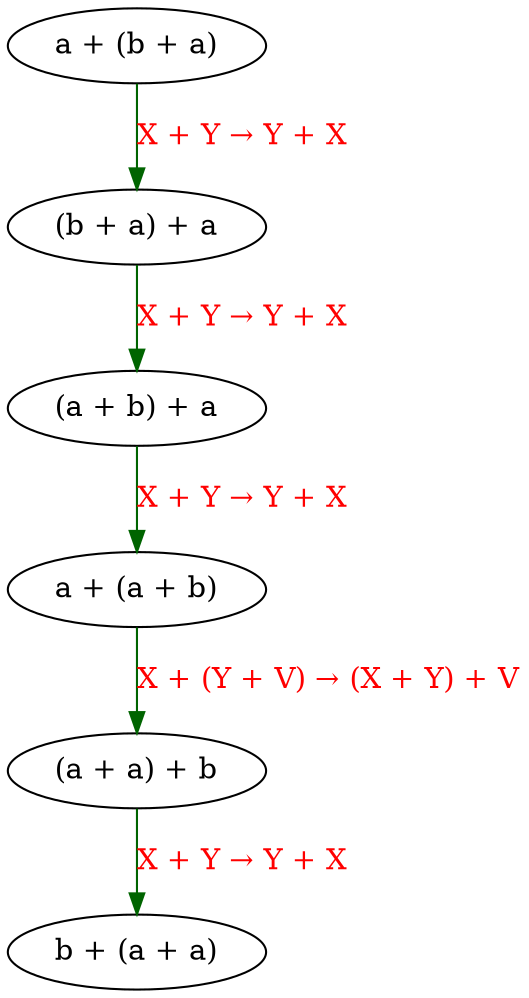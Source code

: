 digraph Rest {
	node1965856476122958072 [label="(a + a) + b"
style="solid"
color="black"];
	node395452190856367902 [label="a + (b + a)"
style="solid"
color="black"];
	node4057641492128129176 [label="b + (a + a)"
style="solid"
color="black"];
	node5711026612259959650 [label="(a + b) + a"
style="solid"
color="black"];
	node7558324749595465086 [label="a + (a + b)"
style="solid"
color="black"];
	node7615478634354157966 [label="(b + a) + a"
style="solid"
color="black"];

	node1965856476122958072 -> node4057641492128129176 [label = <<font color ="red">X + Y → Y + X</font><br/>>
color="darkgreen"
style="solid"];
	node395452190856367902 -> node7615478634354157966 [label = <<font color ="red">X + Y → Y + X</font><br/>>
color="darkgreen"
style="solid"];
	node5711026612259959650 -> node7558324749595465086 [label = <<font color ="red">X + Y → Y + X</font><br/>>
color="darkgreen"
style="solid"];
	node7558324749595465086 -> node1965856476122958072 [label = <<font color ="red">X + (Y + V) → (X + Y) + V</font><br/>>
color="darkgreen"
style="solid"];
	node7615478634354157966 -> node5711026612259959650 [label = <<font color ="red">X + Y → Y + X</font><br/>>
color="darkgreen"
style="solid"];
}